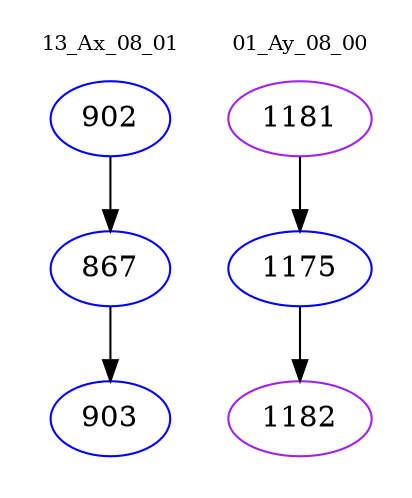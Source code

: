 digraph{
subgraph cluster_0 {
color = white
label = "13_Ax_08_01";
fontsize=10;
T0_902 [label="902", color="blue"]
T0_902 -> T0_867 [color="black"]
T0_867 [label="867", color="blue"]
T0_867 -> T0_903 [color="black"]
T0_903 [label="903", color="blue"]
}
subgraph cluster_1 {
color = white
label = "01_Ay_08_00";
fontsize=10;
T1_1181 [label="1181", color="purple"]
T1_1181 -> T1_1175 [color="black"]
T1_1175 [label="1175", color="blue"]
T1_1175 -> T1_1182 [color="black"]
T1_1182 [label="1182", color="purple"]
}
}
